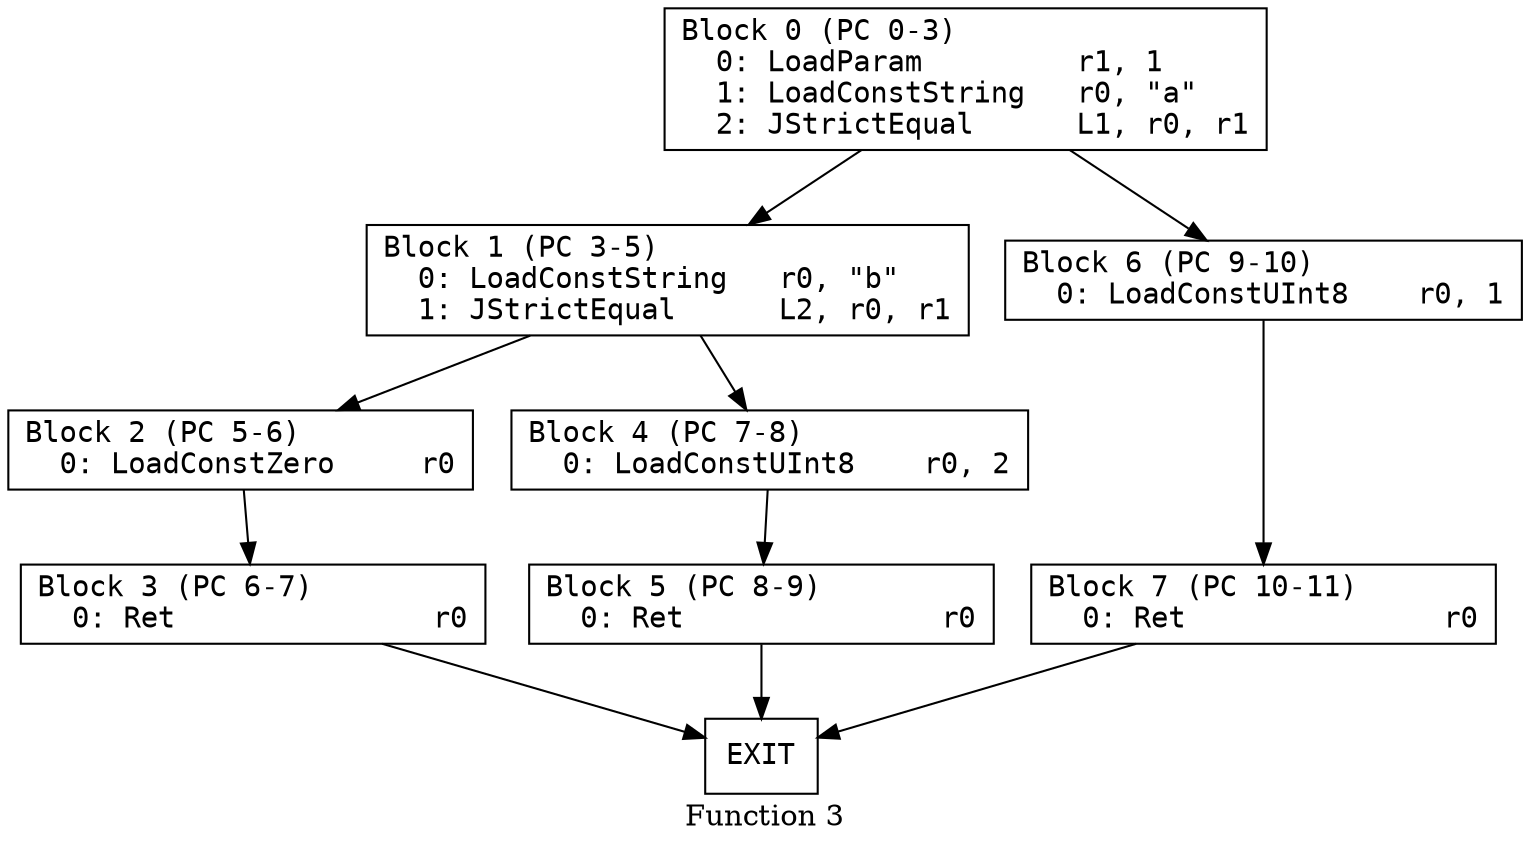 // Function 3 from flow_control
// Generated from data/flow_control.dot

digraph {
  rankdir=TB;
  node [shape=box, fontname="monospace"];

  label = "Function 3";
  style = filled;
  color = lightgrey;

  f3_n0 [ label = "Block 0 (PC 0-3)\l  0: LoadParam         r1, 1\l  1: LoadConstString   r0, \"a\"\l  2: JStrictEqual      L1, r0, r1\l" ]
  f3_n1 [ label = "Block 1 (PC 3-5)\l  0: LoadConstString   r0, \"b\"\l  1: JStrictEqual      L2, r0, r1\l" ]
  f3_n2 [ label = "Block 2 (PC 5-6)\l  0: LoadConstZero     r0\l" ]
  f3_n3 [ label = "Block 3 (PC 6-7)\l  0: Ret               r0\l" ]
  f3_n4 [ label = "Block 4 (PC 7-8)\l  0: LoadConstUInt8    r0, 2\l" ]
  f3_n5 [ label = "Block 5 (PC 8-9)\l  0: Ret               r0\l" ]
  f3_n6 [ label = "Block 6 (PC 9-10)\l  0: LoadConstUInt8    r0, 1\l" ]
  f3_n7 [ label = "Block 7 (PC 10-11)\l  0: Ret               r0\l" ]
  f3_n8 [ label = "EXIT" ]

  f3_n0 -> f3_n6
  f3_n0 -> f3_n1
  f3_n1 -> f3_n4
  f3_n1 -> f3_n2
  f3_n2 -> f3_n3
  f3_n3 -> f3_n8
  f3_n4 -> f3_n5
  f3_n5 -> f3_n8
  f3_n6 -> f3_n7
  f3_n7 -> f3_n8
}
